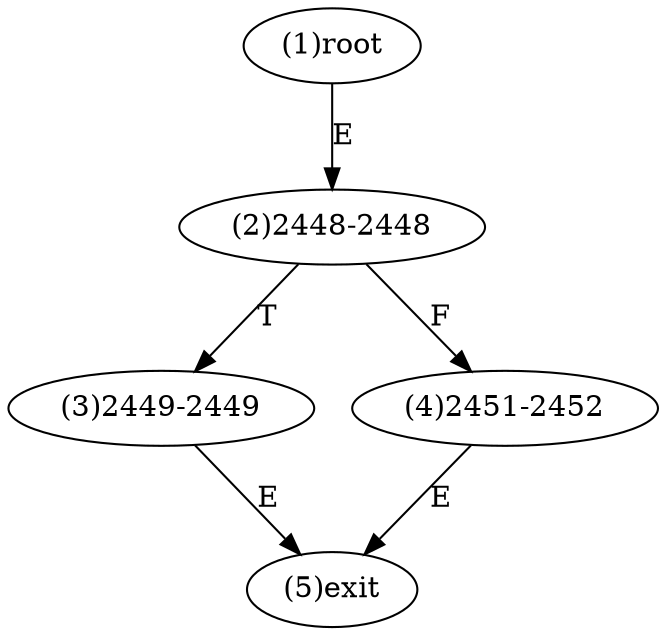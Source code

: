 digraph "" { 
1[ label="(1)root"];
2[ label="(2)2448-2448"];
3[ label="(3)2449-2449"];
4[ label="(4)2451-2452"];
5[ label="(5)exit"];
1->2[ label="E"];
2->4[ label="F"];
2->3[ label="T"];
3->5[ label="E"];
4->5[ label="E"];
}